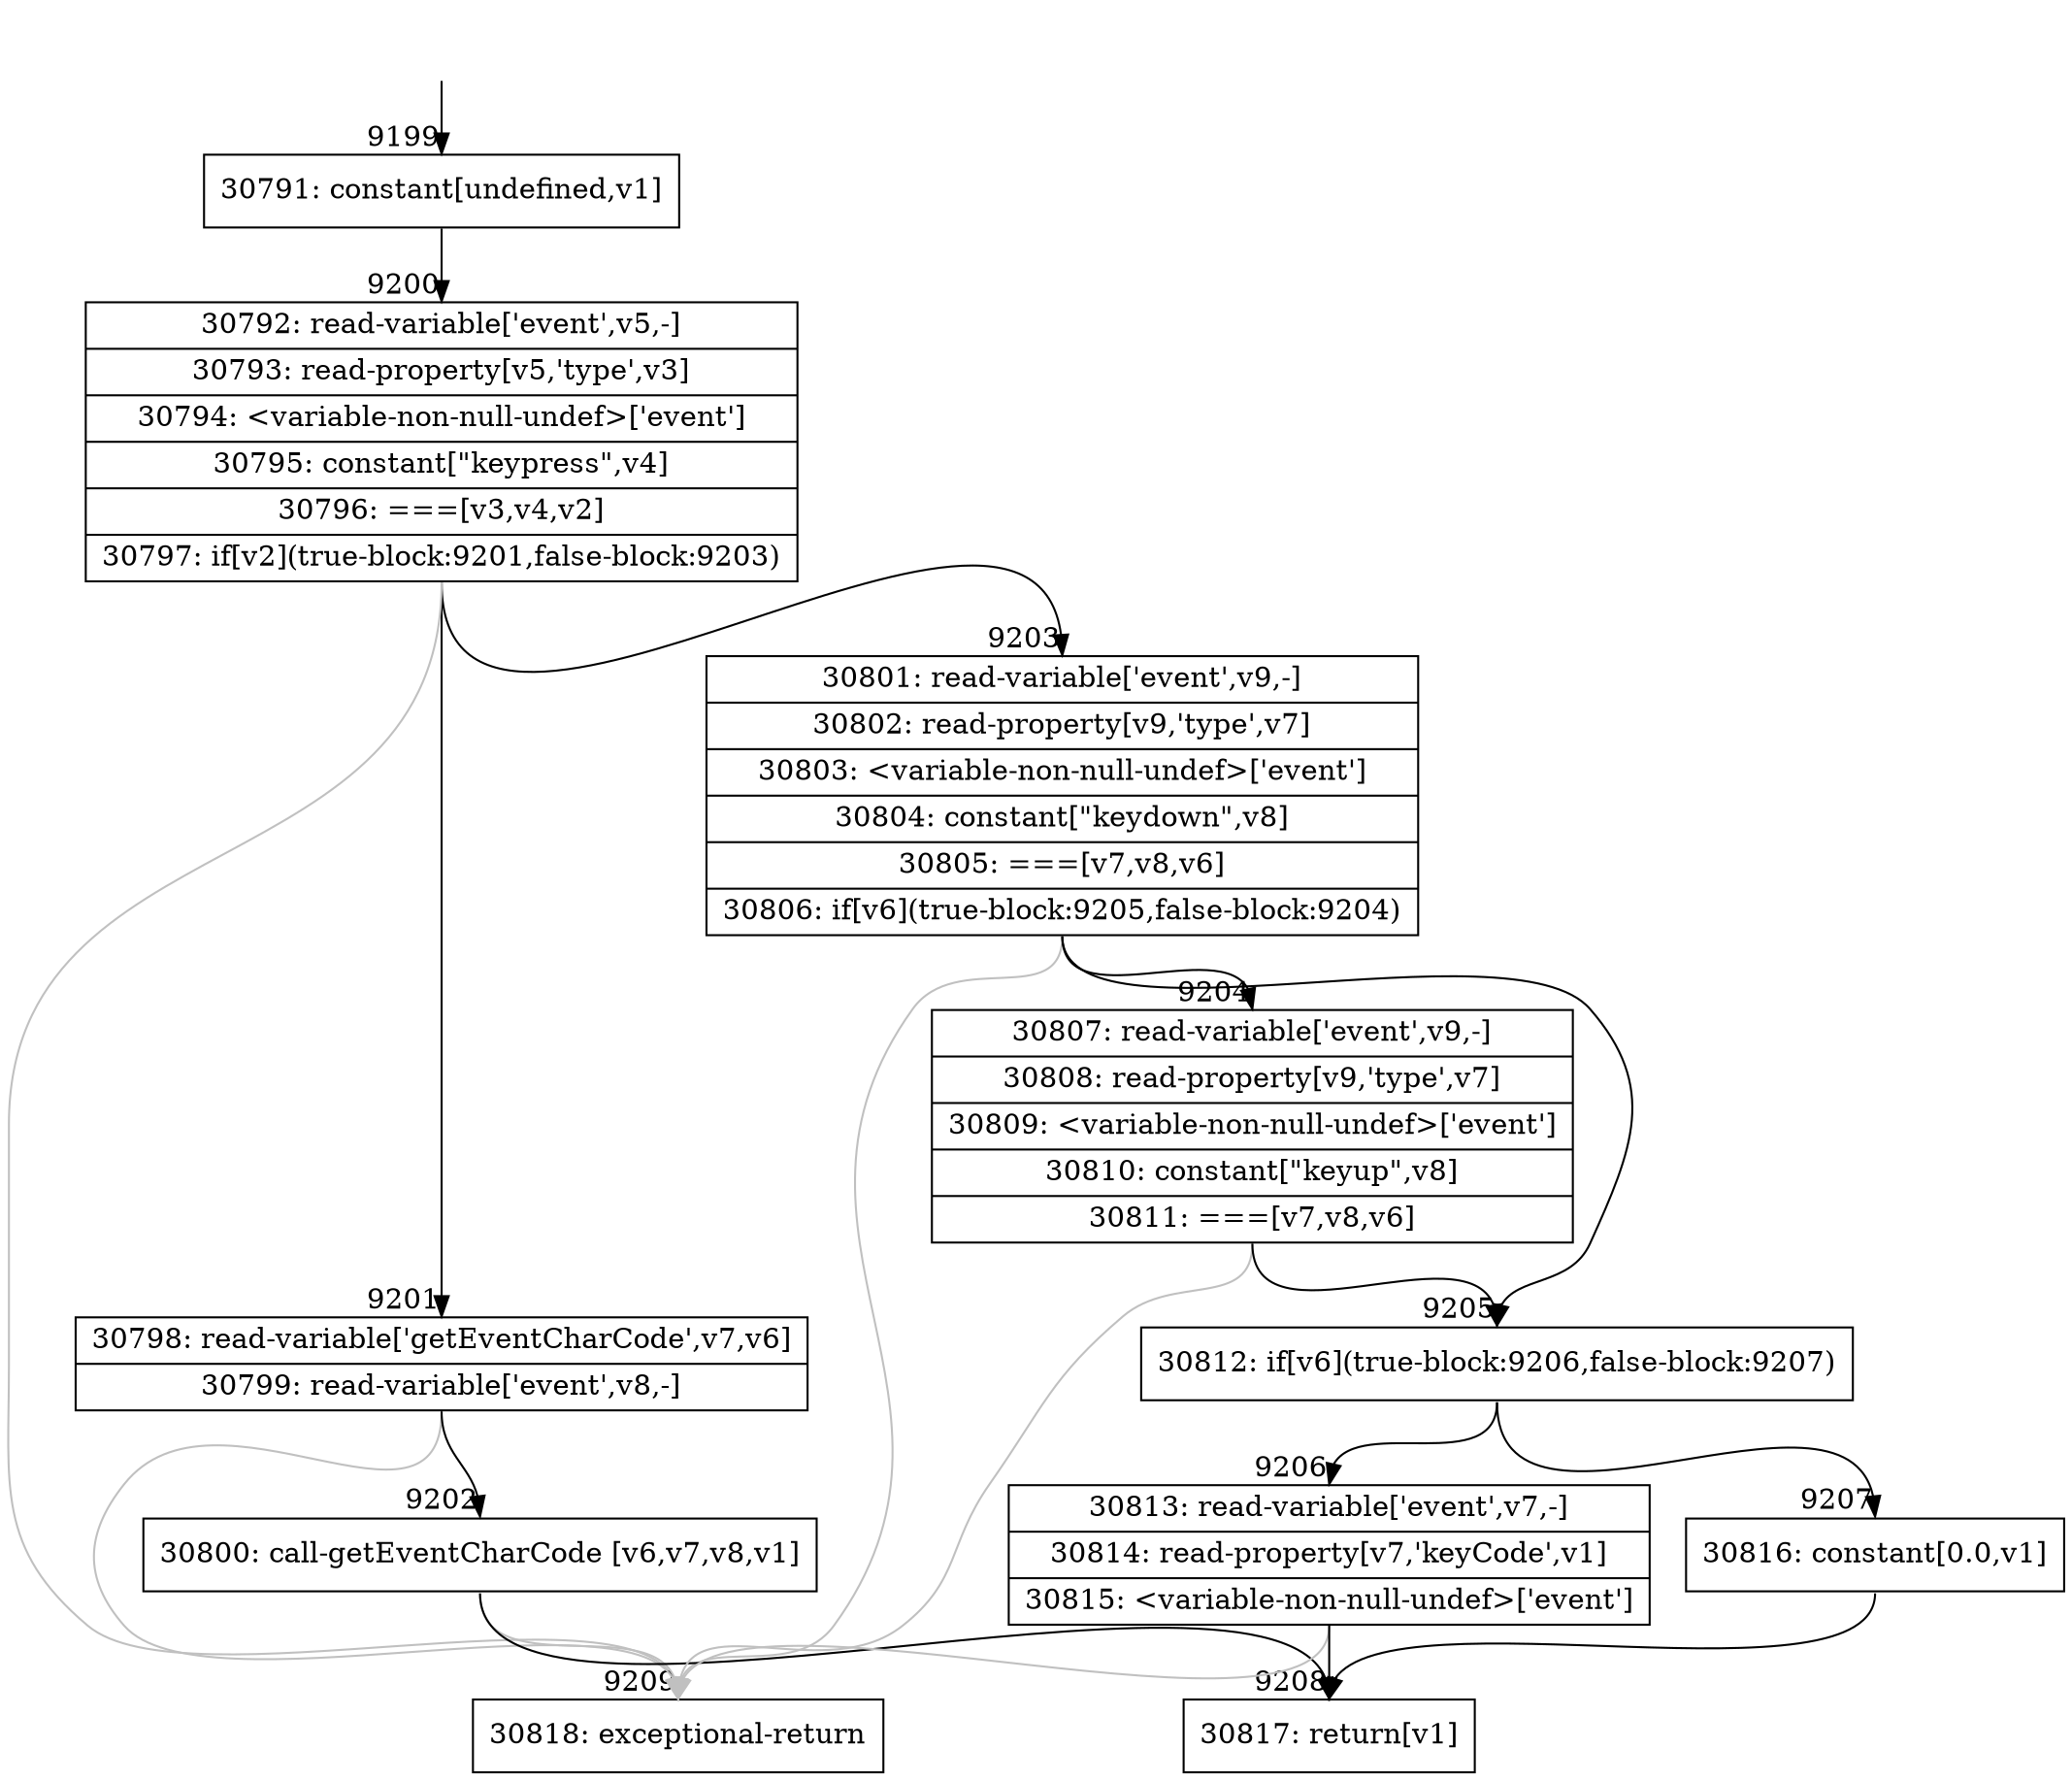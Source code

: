 digraph {
rankdir="TD"
BB_entry669[shape=none,label=""];
BB_entry669 -> BB9199 [tailport=s, headport=n, headlabel="    9199"]
BB9199 [shape=record label="{30791: constant[undefined,v1]}" ] 
BB9199 -> BB9200 [tailport=s, headport=n, headlabel="      9200"]
BB9200 [shape=record label="{30792: read-variable['event',v5,-]|30793: read-property[v5,'type',v3]|30794: \<variable-non-null-undef\>['event']|30795: constant[\"keypress\",v4]|30796: ===[v3,v4,v2]|30797: if[v2](true-block:9201,false-block:9203)}" ] 
BB9200 -> BB9201 [tailport=s, headport=n, headlabel="      9201"]
BB9200 -> BB9203 [tailport=s, headport=n, headlabel="      9203"]
BB9200 -> BB9209 [tailport=s, headport=n, color=gray, headlabel="      9209"]
BB9201 [shape=record label="{30798: read-variable['getEventCharCode',v7,v6]|30799: read-variable['event',v8,-]}" ] 
BB9201 -> BB9202 [tailport=s, headport=n, headlabel="      9202"]
BB9201 -> BB9209 [tailport=s, headport=n, color=gray]
BB9202 [shape=record label="{30800: call-getEventCharCode [v6,v7,v8,v1]}" ] 
BB9202 -> BB9208 [tailport=s, headport=n, headlabel="      9208"]
BB9202 -> BB9209 [tailport=s, headport=n, color=gray]
BB9203 [shape=record label="{30801: read-variable['event',v9,-]|30802: read-property[v9,'type',v7]|30803: \<variable-non-null-undef\>['event']|30804: constant[\"keydown\",v8]|30805: ===[v7,v8,v6]|30806: if[v6](true-block:9205,false-block:9204)}" ] 
BB9203 -> BB9205 [tailport=s, headport=n, headlabel="      9205"]
BB9203 -> BB9204 [tailport=s, headport=n, headlabel="      9204"]
BB9203 -> BB9209 [tailport=s, headport=n, color=gray]
BB9204 [shape=record label="{30807: read-variable['event',v9,-]|30808: read-property[v9,'type',v7]|30809: \<variable-non-null-undef\>['event']|30810: constant[\"keyup\",v8]|30811: ===[v7,v8,v6]}" ] 
BB9204 -> BB9205 [tailport=s, headport=n]
BB9204 -> BB9209 [tailport=s, headport=n, color=gray]
BB9205 [shape=record label="{30812: if[v6](true-block:9206,false-block:9207)}" ] 
BB9205 -> BB9206 [tailport=s, headport=n, headlabel="      9206"]
BB9205 -> BB9207 [tailport=s, headport=n, headlabel="      9207"]
BB9206 [shape=record label="{30813: read-variable['event',v7,-]|30814: read-property[v7,'keyCode',v1]|30815: \<variable-non-null-undef\>['event']}" ] 
BB9206 -> BB9208 [tailport=s, headport=n]
BB9206 -> BB9209 [tailport=s, headport=n, color=gray]
BB9207 [shape=record label="{30816: constant[0.0,v1]}" ] 
BB9207 -> BB9208 [tailport=s, headport=n]
BB9208 [shape=record label="{30817: return[v1]}" ] 
BB9209 [shape=record label="{30818: exceptional-return}" ] 
//#$~ 16279
}

